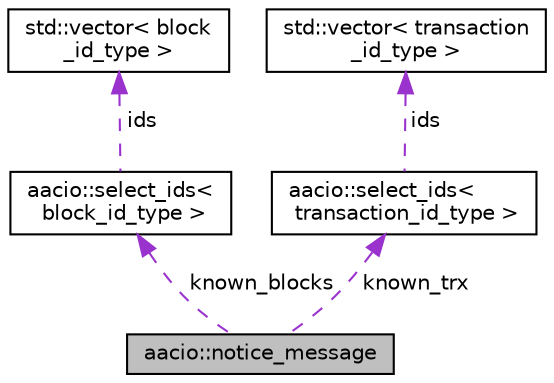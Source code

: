 digraph "aacio::notice_message"
{
  edge [fontname="Helvetica",fontsize="10",labelfontname="Helvetica",labelfontsize="10"];
  node [fontname="Helvetica",fontsize="10",shape=record];
  Node1 [label="aacio::notice_message",height=0.2,width=0.4,color="black", fillcolor="grey75", style="filled", fontcolor="black"];
  Node2 -> Node1 [dir="back",color="darkorchid3",fontsize="10",style="dashed",label=" known_blocks" ,fontname="Helvetica"];
  Node2 [label="aacio::select_ids\<\l block_id_type \>",height=0.2,width=0.4,color="black", fillcolor="white", style="filled",URL="$structaacio_1_1select__ids.html"];
  Node3 -> Node2 [dir="back",color="darkorchid3",fontsize="10",style="dashed",label=" ids" ,fontname="Helvetica"];
  Node3 [label="std::vector\< block\l_id_type \>",height=0.2,width=0.4,color="black", fillcolor="white", style="filled",URL="$classstd_1_1vector.html"];
  Node4 -> Node1 [dir="back",color="darkorchid3",fontsize="10",style="dashed",label=" known_trx" ,fontname="Helvetica"];
  Node4 [label="aacio::select_ids\<\l transaction_id_type \>",height=0.2,width=0.4,color="black", fillcolor="white", style="filled",URL="$structaacio_1_1select__ids.html"];
  Node5 -> Node4 [dir="back",color="darkorchid3",fontsize="10",style="dashed",label=" ids" ,fontname="Helvetica"];
  Node5 [label="std::vector\< transaction\l_id_type \>",height=0.2,width=0.4,color="black", fillcolor="white", style="filled",URL="$classstd_1_1vector.html"];
}
